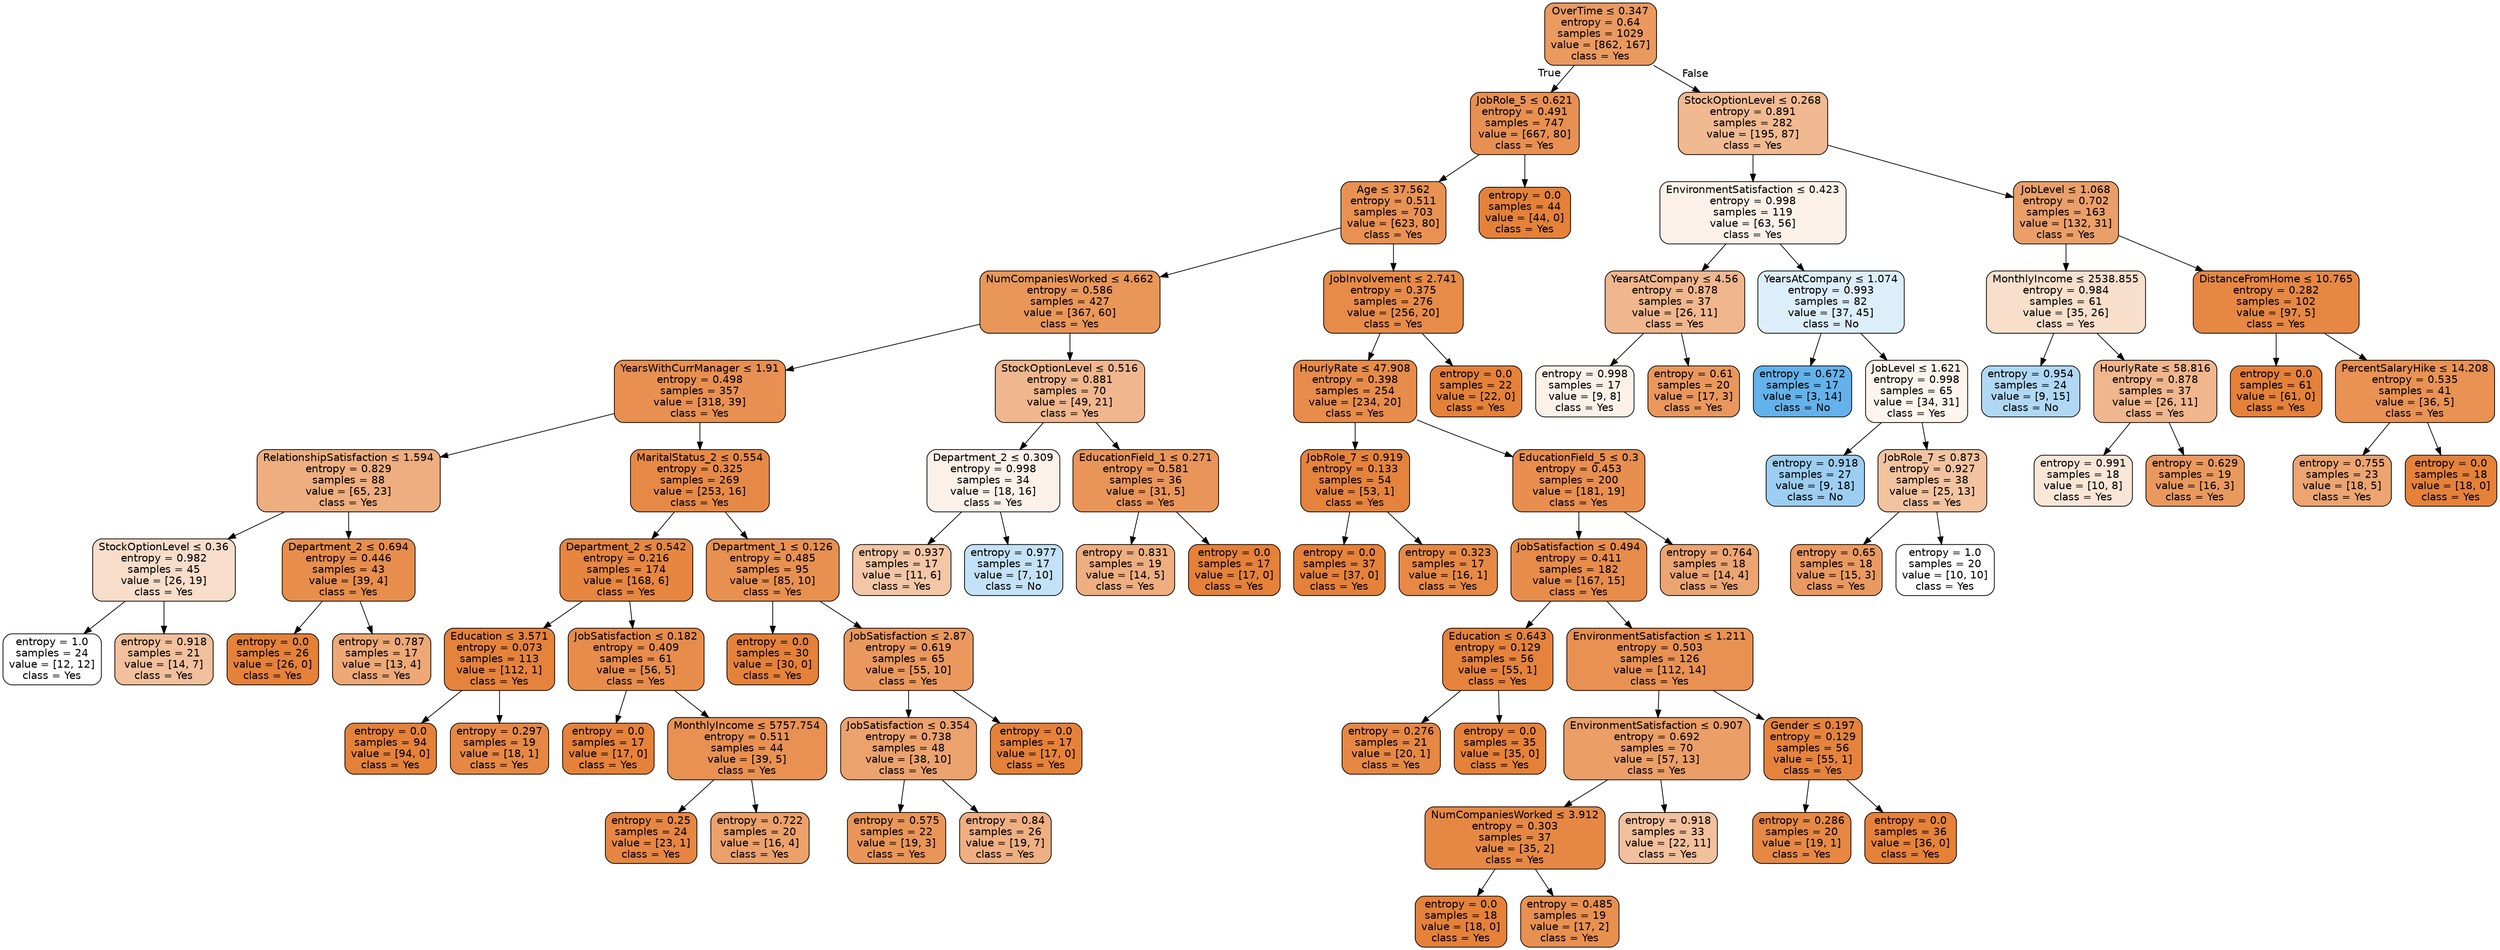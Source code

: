 digraph Tree {
node [shape=box, style="filled, rounded", color="black", fontname="helvetica"] ;
edge [fontname="helvetica"] ;
0 [label=<OverTime &le; 0.347<br/>entropy = 0.64<br/>samples = 1029<br/>value = [862, 167]<br/>class = Yes>, fillcolor="#ea995f"] ;
1 [label=<JobRole_5 &le; 0.621<br/>entropy = 0.491<br/>samples = 747<br/>value = [667, 80]<br/>class = Yes>, fillcolor="#e89051"] ;
0 -> 1 [labeldistance=2.5, labelangle=45, headlabel="True"] ;
2 [label=<Age &le; 37.562<br/>entropy = 0.511<br/>samples = 703<br/>value = [623, 80]<br/>class = Yes>, fillcolor="#e89152"] ;
1 -> 2 ;
3 [label=<NumCompaniesWorked &le; 4.662<br/>entropy = 0.586<br/>samples = 427<br/>value = [367, 60]<br/>class = Yes>, fillcolor="#e99659"] ;
2 -> 3 ;
4 [label=<YearsWithCurrManager &le; 1.91<br/>entropy = 0.498<br/>samples = 357<br/>value = [318, 39]<br/>class = Yes>, fillcolor="#e89051"] ;
3 -> 4 ;
5 [label=<RelationshipSatisfaction &le; 1.594<br/>entropy = 0.829<br/>samples = 88<br/>value = [65, 23]<br/>class = Yes>, fillcolor="#eeae7f"] ;
4 -> 5 ;
6 [label=<StockOptionLevel &le; 0.36<br/>entropy = 0.982<br/>samples = 45<br/>value = [26, 19]<br/>class = Yes>, fillcolor="#f8ddca"] ;
5 -> 6 ;
7 [label=<entropy = 1.0<br/>samples = 24<br/>value = [12, 12]<br/>class = Yes>, fillcolor="#ffffff"] ;
6 -> 7 ;
8 [label=<entropy = 0.918<br/>samples = 21<br/>value = [14, 7]<br/>class = Yes>, fillcolor="#f2c09c"] ;
6 -> 8 ;
9 [label=<Department_2 &le; 0.694<br/>entropy = 0.446<br/>samples = 43<br/>value = [39, 4]<br/>class = Yes>, fillcolor="#e88e4d"] ;
5 -> 9 ;
10 [label=<entropy = 0.0<br/>samples = 26<br/>value = [26, 0]<br/>class = Yes>, fillcolor="#e58139"] ;
9 -> 10 ;
11 [label=<entropy = 0.787<br/>samples = 17<br/>value = [13, 4]<br/>class = Yes>, fillcolor="#eda876"] ;
9 -> 11 ;
12 [label=<MaritalStatus_2 &le; 0.554<br/>entropy = 0.325<br/>samples = 269<br/>value = [253, 16]<br/>class = Yes>, fillcolor="#e78946"] ;
4 -> 12 ;
13 [label=<Department_2 &le; 0.542<br/>entropy = 0.216<br/>samples = 174<br/>value = [168, 6]<br/>class = Yes>, fillcolor="#e68640"] ;
12 -> 13 ;
14 [label=<Education &le; 3.571<br/>entropy = 0.073<br/>samples = 113<br/>value = [112, 1]<br/>class = Yes>, fillcolor="#e5823b"] ;
13 -> 14 ;
15 [label=<entropy = 0.0<br/>samples = 94<br/>value = [94, 0]<br/>class = Yes>, fillcolor="#e58139"] ;
14 -> 15 ;
16 [label=<entropy = 0.297<br/>samples = 19<br/>value = [18, 1]<br/>class = Yes>, fillcolor="#e68844"] ;
14 -> 16 ;
17 [label=<JobSatisfaction &le; 0.182<br/>entropy = 0.409<br/>samples = 61<br/>value = [56, 5]<br/>class = Yes>, fillcolor="#e78c4b"] ;
13 -> 17 ;
18 [label=<entropy = 0.0<br/>samples = 17<br/>value = [17, 0]<br/>class = Yes>, fillcolor="#e58139"] ;
17 -> 18 ;
19 [label=<MonthlyIncome &le; 5757.754<br/>entropy = 0.511<br/>samples = 44<br/>value = [39, 5]<br/>class = Yes>, fillcolor="#e89152"] ;
17 -> 19 ;
20 [label=<entropy = 0.25<br/>samples = 24<br/>value = [23, 1]<br/>class = Yes>, fillcolor="#e68642"] ;
19 -> 20 ;
21 [label=<entropy = 0.722<br/>samples = 20<br/>value = [16, 4]<br/>class = Yes>, fillcolor="#eca06a"] ;
19 -> 21 ;
22 [label=<Department_1 &le; 0.126<br/>entropy = 0.485<br/>samples = 95<br/>value = [85, 10]<br/>class = Yes>, fillcolor="#e89050"] ;
12 -> 22 ;
23 [label=<entropy = 0.0<br/>samples = 30<br/>value = [30, 0]<br/>class = Yes>, fillcolor="#e58139"] ;
22 -> 23 ;
24 [label=<JobSatisfaction &le; 2.87<br/>entropy = 0.619<br/>samples = 65<br/>value = [55, 10]<br/>class = Yes>, fillcolor="#ea985d"] ;
22 -> 24 ;
25 [label=<JobSatisfaction &le; 0.354<br/>entropy = 0.738<br/>samples = 48<br/>value = [38, 10]<br/>class = Yes>, fillcolor="#eca26d"] ;
24 -> 25 ;
26 [label=<entropy = 0.575<br/>samples = 22<br/>value = [19, 3]<br/>class = Yes>, fillcolor="#e99558"] ;
25 -> 26 ;
27 [label=<entropy = 0.84<br/>samples = 26<br/>value = [19, 7]<br/>class = Yes>, fillcolor="#efaf82"] ;
25 -> 27 ;
28 [label=<entropy = 0.0<br/>samples = 17<br/>value = [17, 0]<br/>class = Yes>, fillcolor="#e58139"] ;
24 -> 28 ;
29 [label=<StockOptionLevel &le; 0.516<br/>entropy = 0.881<br/>samples = 70<br/>value = [49, 21]<br/>class = Yes>, fillcolor="#f0b78e"] ;
3 -> 29 ;
30 [label=<Department_2 &le; 0.309<br/>entropy = 0.998<br/>samples = 34<br/>value = [18, 16]<br/>class = Yes>, fillcolor="#fcf1e9"] ;
29 -> 30 ;
31 [label=<entropy = 0.937<br/>samples = 17<br/>value = [11, 6]<br/>class = Yes>, fillcolor="#f3c6a5"] ;
30 -> 31 ;
32 [label=<entropy = 0.977<br/>samples = 17<br/>value = [7, 10]<br/>class = No>, fillcolor="#c4e2f7"] ;
30 -> 32 ;
33 [label=<EducationField_1 &le; 0.271<br/>entropy = 0.581<br/>samples = 36<br/>value = [31, 5]<br/>class = Yes>, fillcolor="#e99559"] ;
29 -> 33 ;
34 [label=<entropy = 0.831<br/>samples = 19<br/>value = [14, 5]<br/>class = Yes>, fillcolor="#eeae80"] ;
33 -> 34 ;
35 [label=<entropy = 0.0<br/>samples = 17<br/>value = [17, 0]<br/>class = Yes>, fillcolor="#e58139"] ;
33 -> 35 ;
36 [label=<JobInvolvement &le; 2.741<br/>entropy = 0.375<br/>samples = 276<br/>value = [256, 20]<br/>class = Yes>, fillcolor="#e78b48"] ;
2 -> 36 ;
37 [label=<HourlyRate &le; 47.908<br/>entropy = 0.398<br/>samples = 254<br/>value = [234, 20]<br/>class = Yes>, fillcolor="#e78c4a"] ;
36 -> 37 ;
38 [label=<JobRole_7 &le; 0.919<br/>entropy = 0.133<br/>samples = 54<br/>value = [53, 1]<br/>class = Yes>, fillcolor="#e5833d"] ;
37 -> 38 ;
39 [label=<entropy = 0.0<br/>samples = 37<br/>value = [37, 0]<br/>class = Yes>, fillcolor="#e58139"] ;
38 -> 39 ;
40 [label=<entropy = 0.323<br/>samples = 17<br/>value = [16, 1]<br/>class = Yes>, fillcolor="#e78945"] ;
38 -> 40 ;
41 [label=<EducationField_5 &le; 0.3<br/>entropy = 0.453<br/>samples = 200<br/>value = [181, 19]<br/>class = Yes>, fillcolor="#e88e4e"] ;
37 -> 41 ;
42 [label=<JobSatisfaction &le; 0.494<br/>entropy = 0.411<br/>samples = 182<br/>value = [167, 15]<br/>class = Yes>, fillcolor="#e78c4b"] ;
41 -> 42 ;
43 [label=<Education &le; 0.643<br/>entropy = 0.129<br/>samples = 56<br/>value = [55, 1]<br/>class = Yes>, fillcolor="#e5833d"] ;
42 -> 43 ;
44 [label=<entropy = 0.276<br/>samples = 21<br/>value = [20, 1]<br/>class = Yes>, fillcolor="#e68743"] ;
43 -> 44 ;
45 [label=<entropy = 0.0<br/>samples = 35<br/>value = [35, 0]<br/>class = Yes>, fillcolor="#e58139"] ;
43 -> 45 ;
46 [label=<EnvironmentSatisfaction &le; 1.211<br/>entropy = 0.503<br/>samples = 126<br/>value = [112, 14]<br/>class = Yes>, fillcolor="#e89152"] ;
42 -> 46 ;
47 [label=<EnvironmentSatisfaction &le; 0.907<br/>entropy = 0.692<br/>samples = 70<br/>value = [57, 13]<br/>class = Yes>, fillcolor="#eb9e66"] ;
46 -> 47 ;
48 [label=<NumCompaniesWorked &le; 3.912<br/>entropy = 0.303<br/>samples = 37<br/>value = [35, 2]<br/>class = Yes>, fillcolor="#e68844"] ;
47 -> 48 ;
49 [label=<entropy = 0.0<br/>samples = 18<br/>value = [18, 0]<br/>class = Yes>, fillcolor="#e58139"] ;
48 -> 49 ;
50 [label=<entropy = 0.485<br/>samples = 19<br/>value = [17, 2]<br/>class = Yes>, fillcolor="#e89050"] ;
48 -> 50 ;
51 [label=<entropy = 0.918<br/>samples = 33<br/>value = [22, 11]<br/>class = Yes>, fillcolor="#f2c09c"] ;
47 -> 51 ;
52 [label=<Gender &le; 0.197<br/>entropy = 0.129<br/>samples = 56<br/>value = [55, 1]<br/>class = Yes>, fillcolor="#e5833d"] ;
46 -> 52 ;
53 [label=<entropy = 0.286<br/>samples = 20<br/>value = [19, 1]<br/>class = Yes>, fillcolor="#e68843"] ;
52 -> 53 ;
54 [label=<entropy = 0.0<br/>samples = 36<br/>value = [36, 0]<br/>class = Yes>, fillcolor="#e58139"] ;
52 -> 54 ;
55 [label=<entropy = 0.764<br/>samples = 18<br/>value = [14, 4]<br/>class = Yes>, fillcolor="#eca572"] ;
41 -> 55 ;
56 [label=<entropy = 0.0<br/>samples = 22<br/>value = [22, 0]<br/>class = Yes>, fillcolor="#e58139"] ;
36 -> 56 ;
57 [label=<entropy = 0.0<br/>samples = 44<br/>value = [44, 0]<br/>class = Yes>, fillcolor="#e58139"] ;
1 -> 57 ;
58 [label=<StockOptionLevel &le; 0.268<br/>entropy = 0.891<br/>samples = 282<br/>value = [195, 87]<br/>class = Yes>, fillcolor="#f1b991"] ;
0 -> 58 [labeldistance=2.5, labelangle=-45, headlabel="False"] ;
59 [label=<EnvironmentSatisfaction &le; 0.423<br/>entropy = 0.998<br/>samples = 119<br/>value = [63, 56]<br/>class = Yes>, fillcolor="#fcf1e9"] ;
58 -> 59 ;
60 [label=<YearsAtCompany &le; 4.56<br/>entropy = 0.878<br/>samples = 37<br/>value = [26, 11]<br/>class = Yes>, fillcolor="#f0b68d"] ;
59 -> 60 ;
61 [label=<entropy = 0.998<br/>samples = 17<br/>value = [9, 8]<br/>class = Yes>, fillcolor="#fcf1e9"] ;
60 -> 61 ;
62 [label=<entropy = 0.61<br/>samples = 20<br/>value = [17, 3]<br/>class = Yes>, fillcolor="#ea975c"] ;
60 -> 62 ;
63 [label=<YearsAtCompany &le; 1.074<br/>entropy = 0.993<br/>samples = 82<br/>value = [37, 45]<br/>class = No>, fillcolor="#dceefa"] ;
59 -> 63 ;
64 [label=<entropy = 0.672<br/>samples = 17<br/>value = [3, 14]<br/>class = No>, fillcolor="#63b2eb"] ;
63 -> 64 ;
65 [label=<JobLevel &le; 1.621<br/>entropy = 0.998<br/>samples = 65<br/>value = [34, 31]<br/>class = Yes>, fillcolor="#fdf4ee"] ;
63 -> 65 ;
66 [label=<entropy = 0.918<br/>samples = 27<br/>value = [9, 18]<br/>class = No>, fillcolor="#9ccef2"] ;
65 -> 66 ;
67 [label=<JobRole_7 &le; 0.873<br/>entropy = 0.927<br/>samples = 38<br/>value = [25, 13]<br/>class = Yes>, fillcolor="#f3c3a0"] ;
65 -> 67 ;
68 [label=<entropy = 0.65<br/>samples = 18<br/>value = [15, 3]<br/>class = Yes>, fillcolor="#ea9a61"] ;
67 -> 68 ;
69 [label=<entropy = 1.0<br/>samples = 20<br/>value = [10, 10]<br/>class = Yes>, fillcolor="#ffffff"] ;
67 -> 69 ;
70 [label=<JobLevel &le; 1.068<br/>entropy = 0.702<br/>samples = 163<br/>value = [132, 31]<br/>class = Yes>, fillcolor="#eb9f68"] ;
58 -> 70 ;
71 [label=<MonthlyIncome &le; 2538.855<br/>entropy = 0.984<br/>samples = 61<br/>value = [35, 26]<br/>class = Yes>, fillcolor="#f8dfcc"] ;
70 -> 71 ;
72 [label=<entropy = 0.954<br/>samples = 24<br/>value = [9, 15]<br/>class = No>, fillcolor="#b0d8f5"] ;
71 -> 72 ;
73 [label=<HourlyRate &le; 58.816<br/>entropy = 0.878<br/>samples = 37<br/>value = [26, 11]<br/>class = Yes>, fillcolor="#f0b68d"] ;
71 -> 73 ;
74 [label=<entropy = 0.991<br/>samples = 18<br/>value = [10, 8]<br/>class = Yes>, fillcolor="#fae6d7"] ;
73 -> 74 ;
75 [label=<entropy = 0.629<br/>samples = 19<br/>value = [16, 3]<br/>class = Yes>, fillcolor="#ea995e"] ;
73 -> 75 ;
76 [label=<DistanceFromHome &le; 10.765<br/>entropy = 0.282<br/>samples = 102<br/>value = [97, 5]<br/>class = Yes>, fillcolor="#e68743"] ;
70 -> 76 ;
77 [label=<entropy = 0.0<br/>samples = 61<br/>value = [61, 0]<br/>class = Yes>, fillcolor="#e58139"] ;
76 -> 77 ;
78 [label=<PercentSalaryHike &le; 14.208<br/>entropy = 0.535<br/>samples = 41<br/>value = [36, 5]<br/>class = Yes>, fillcolor="#e99254"] ;
76 -> 78 ;
79 [label=<entropy = 0.755<br/>samples = 23<br/>value = [18, 5]<br/>class = Yes>, fillcolor="#eca470"] ;
78 -> 79 ;
80 [label=<entropy = 0.0<br/>samples = 18<br/>value = [18, 0]<br/>class = Yes>, fillcolor="#e58139"] ;
78 -> 80 ;
}